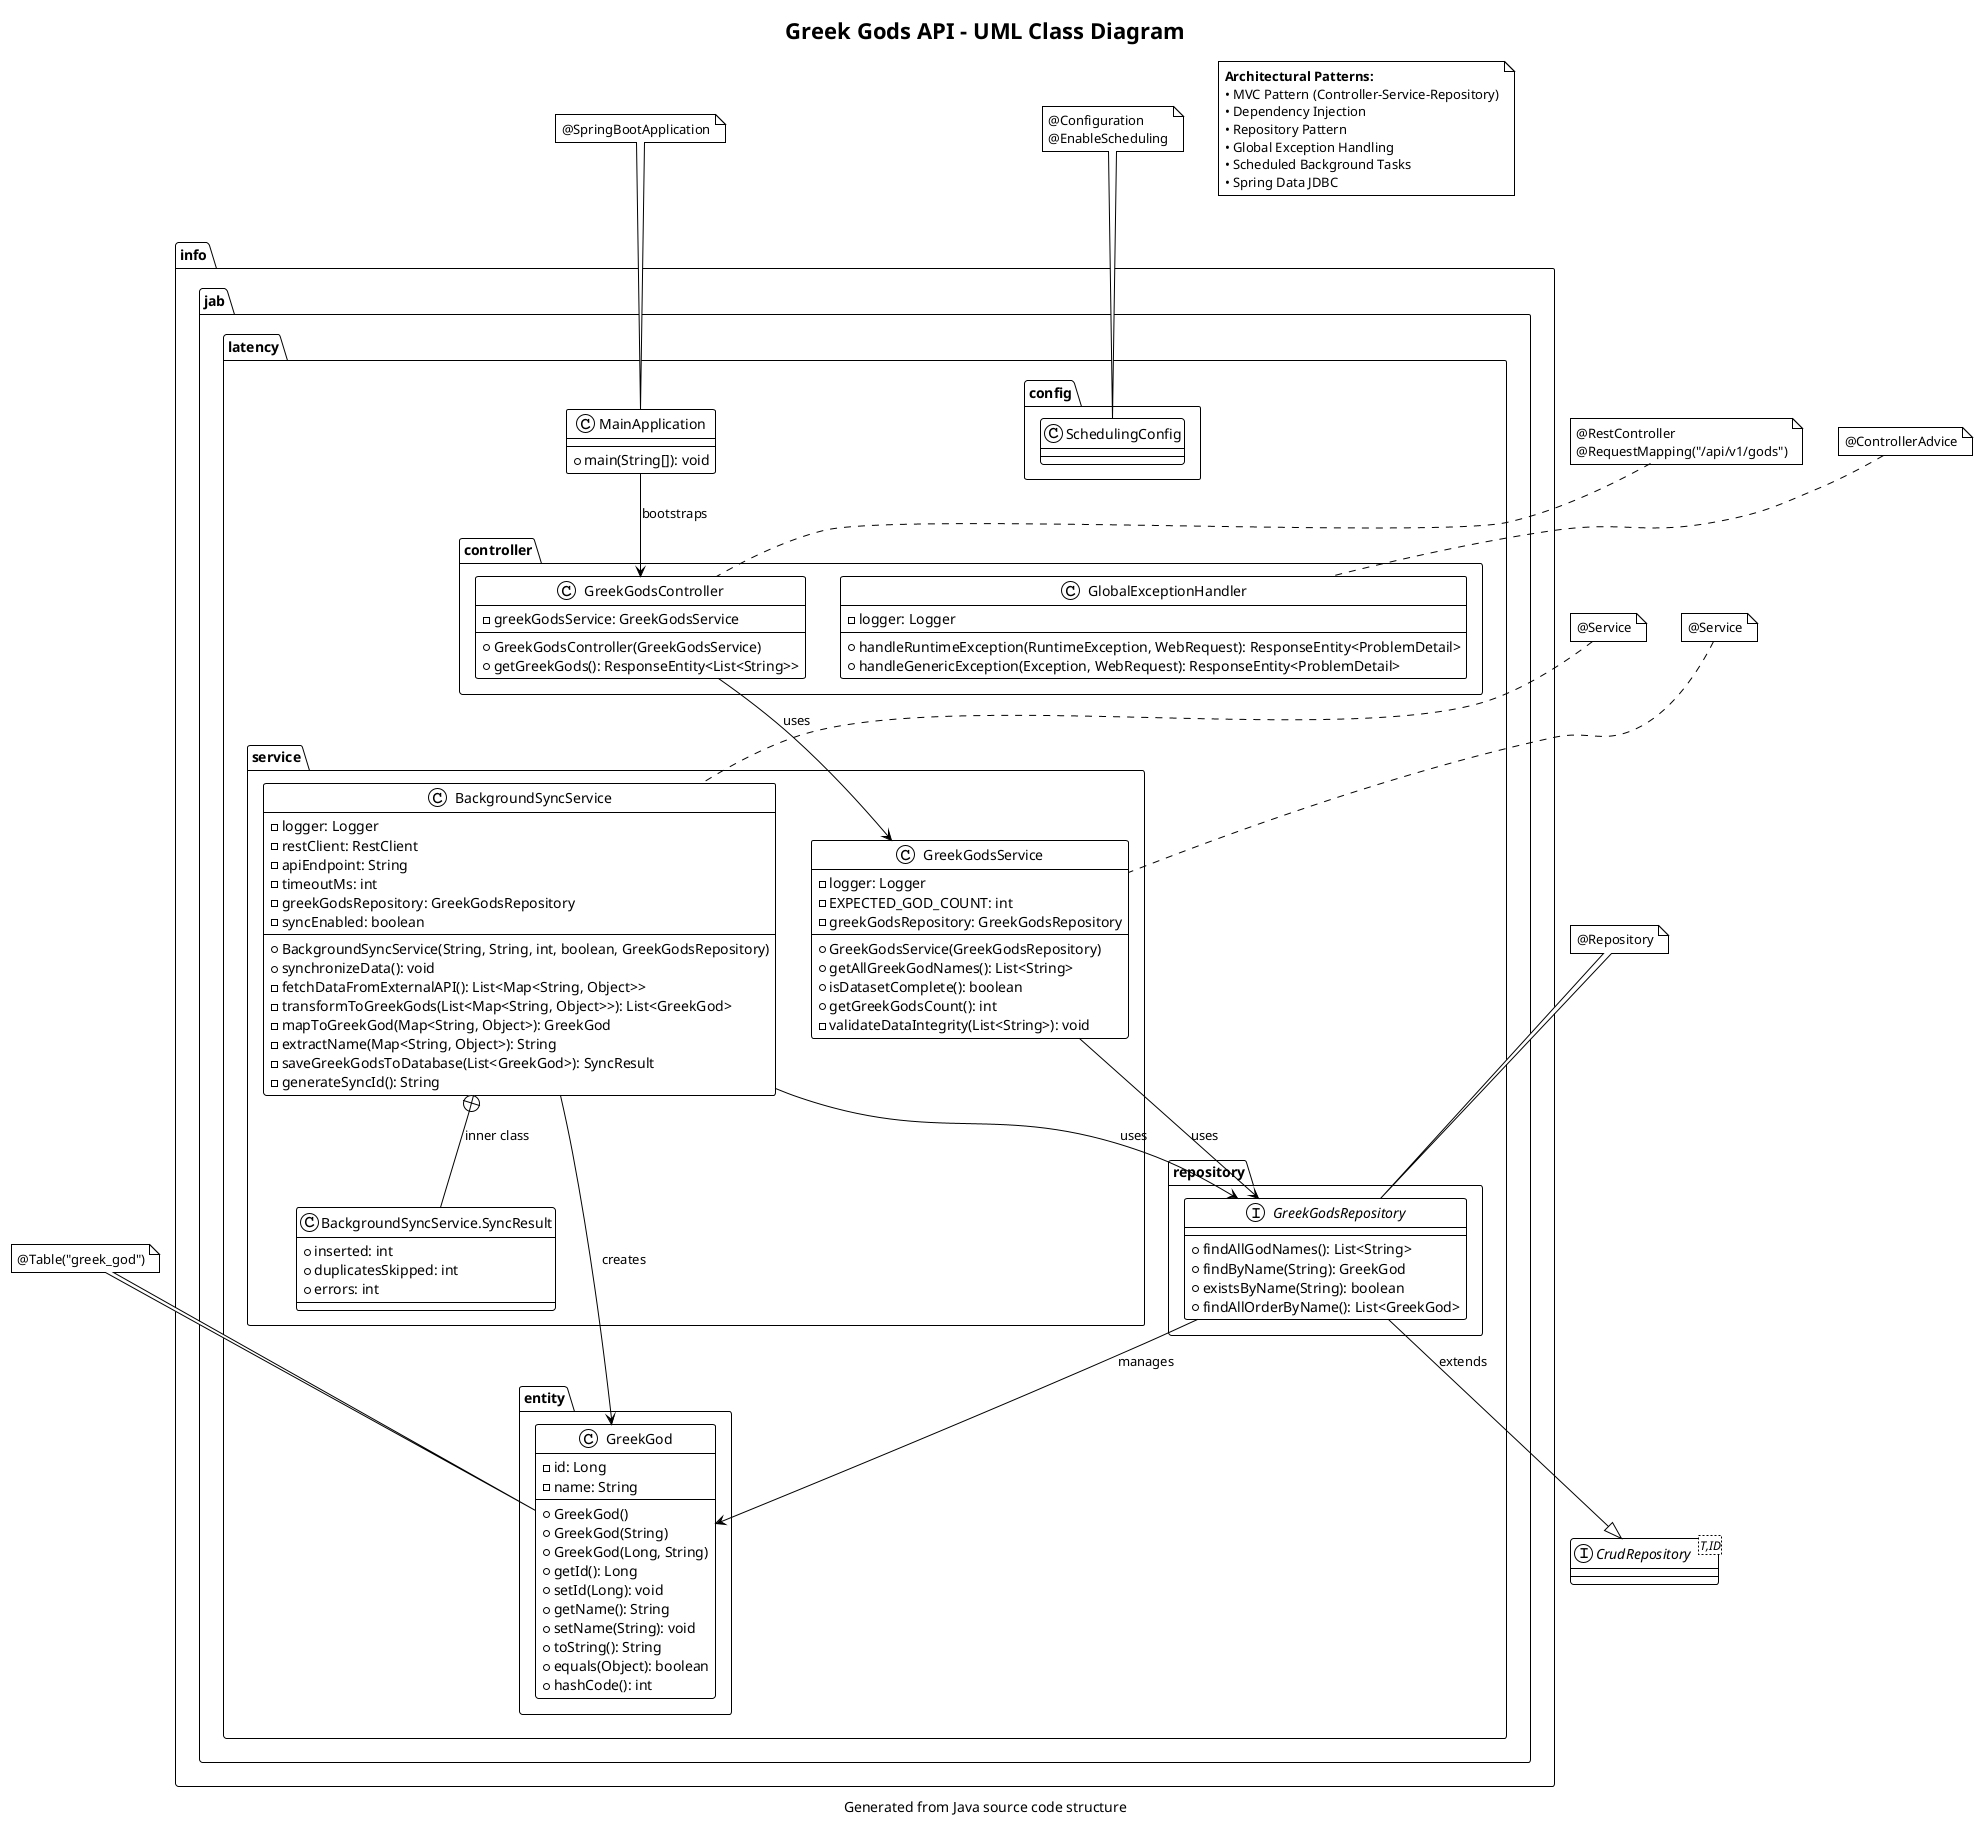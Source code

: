 @startuml GreekGodsAPI_ClassDiagram

!theme plain
title Greek Gods API - UML Class Diagram
caption Generated from Java source code structure

package "info.jab.latency" {

  class MainApplication {
    +main(String[]): void
  }

  package "controller" {
    class GreekGodsController {
      -greekGodsService: GreekGodsService
      +GreekGodsController(GreekGodsService)
      +getGreekGods(): ResponseEntity<List<String>>
    }

    class GlobalExceptionHandler {
      -logger: Logger
      +handleRuntimeException(RuntimeException, WebRequest): ResponseEntity<ProblemDetail>
      +handleGenericException(Exception, WebRequest): ResponseEntity<ProblemDetail>
    }
  }

  package "service" {
    class GreekGodsService {
      -logger: Logger
      -EXPECTED_GOD_COUNT: int
      -greekGodsRepository: GreekGodsRepository
      +GreekGodsService(GreekGodsRepository)
      +getAllGreekGodNames(): List<String>
      +isDatasetComplete(): boolean
      +getGreekGodsCount(): int
      -validateDataIntegrity(List<String>): void
    }

    class BackgroundSyncService {
      -logger: Logger
      -restClient: RestClient
      -apiEndpoint: String
      -timeoutMs: int
      -greekGodsRepository: GreekGodsRepository
      -syncEnabled: boolean
      +BackgroundSyncService(String, String, int, boolean, GreekGodsRepository)
      +synchronizeData(): void
      -fetchDataFromExternalAPI(): List<Map<String, Object>>
      -transformToGreekGods(List<Map<String, Object>>): List<GreekGod>
      -mapToGreekGod(Map<String, Object>): GreekGod
      -extractName(Map<String, Object>): String
      -saveGreekGodsToDatabase(List<GreekGod>): SyncResult
      -generateSyncId(): String
    }

    class "BackgroundSyncService.SyncResult" as SyncResult {
      +inserted: int
      +duplicatesSkipped: int
      +errors: int
    }
  }

  package "repository" {
    interface GreekGodsRepository {
      +findAllGodNames(): List<String>
      +findByName(String): GreekGod
      +existsByName(String): boolean
      +findAllOrderByName(): List<GreekGod>
    }
  }

  package "entity" {
    class GreekGod {
      -id: Long
      -name: String
      +GreekGod()
      +GreekGod(String)
      +GreekGod(Long, String)
      +getId(): Long
      +setId(Long): void
      +getName(): String
      +setName(String): void
      +toString(): String
      +equals(Object): boolean
      +hashCode(): int
    }
  }

  package "config" {
    class SchedulingConfig {
    }
  }
}

' Spring Framework interfaces
interface CrudRepository<T,ID> {
}

' Relationships
MainApplication --> GreekGodsController : bootstraps
GreekGodsController --> GreekGodsService : uses
GreekGodsService --> GreekGodsRepository : uses
BackgroundSyncService --> GreekGodsRepository : uses
BackgroundSyncService --> GreekGod : creates
BackgroundSyncService +-- SyncResult : inner class
GreekGodsRepository --> GreekGod : manages
GreekGodsRepository --|> CrudRepository : extends

' Annotations and Stereotypes
note top of MainApplication : @SpringBootApplication
note top of GreekGodsController : @RestController\n@RequestMapping("/api/v1/gods")
note top of GlobalExceptionHandler : @ControllerAdvice
note top of GreekGodsService : @Service
note top of BackgroundSyncService : @Service
note top of GreekGodsRepository : @Repository
note top of GreekGod : @Table("greek_god")
note top of SchedulingConfig : @Configuration\n@EnableScheduling

' Key architectural patterns
note as ArchNote
  <b>Architectural Patterns:</b>
  • MVC Pattern (Controller-Service-Repository)
  • Dependency Injection
  • Repository Pattern
  • Global Exception Handling
  • Scheduled Background Tasks
  • Spring Data JDBC
end note

@enduml 